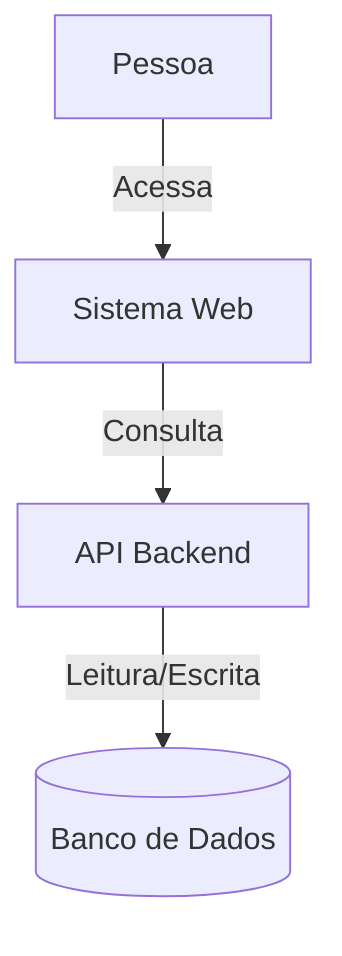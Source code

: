 graph TD
    A[Pessoa] -->|Acessa| B[Sistema Web]
    B -->|Consulta| C[API Backend]
    C -->|Leitura/Escrita| D[(Banco de Dados)]